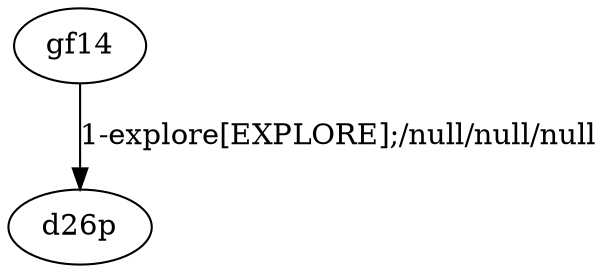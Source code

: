 # Total number of goals covered by this test: 1
# gf14 --> d26p

digraph g {
"gf14" -> "d26p" [label = "1-explore[EXPLORE];/null/null/null"];
}